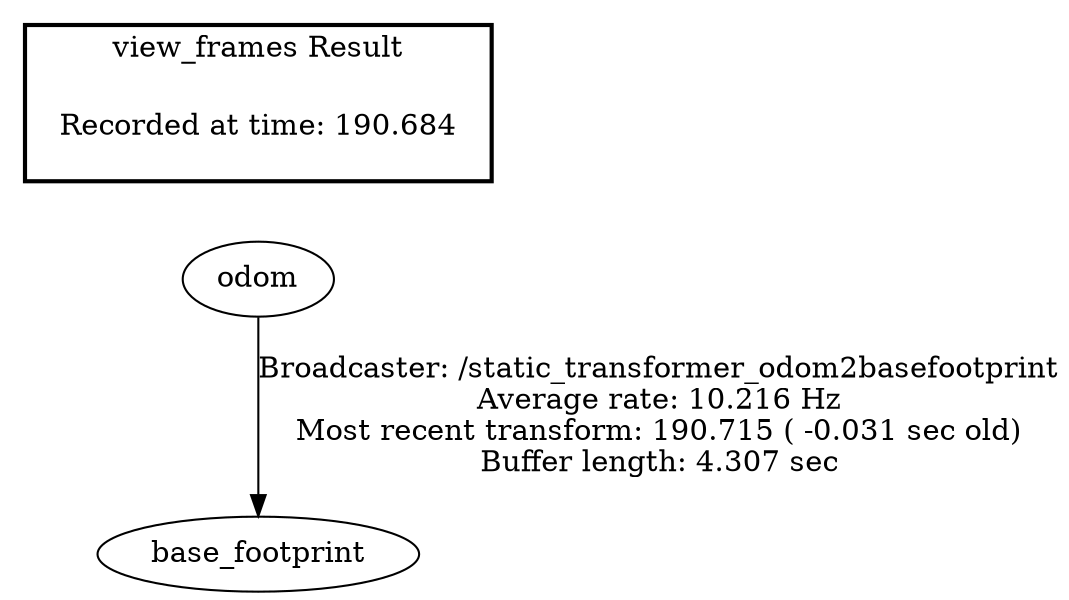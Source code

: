 digraph G {
"odom" -> "base_footprint"[label="Broadcaster: /static_transformer_odom2basefootprint\nAverage rate: 10.216 Hz\nMost recent transform: 190.715 ( -0.031 sec old)\nBuffer length: 4.307 sec\n"];
edge [style=invis];
 subgraph cluster_legend { style=bold; color=black; label ="view_frames Result";
"Recorded at time: 190.684"[ shape=plaintext ] ;
 }->"odom";
}